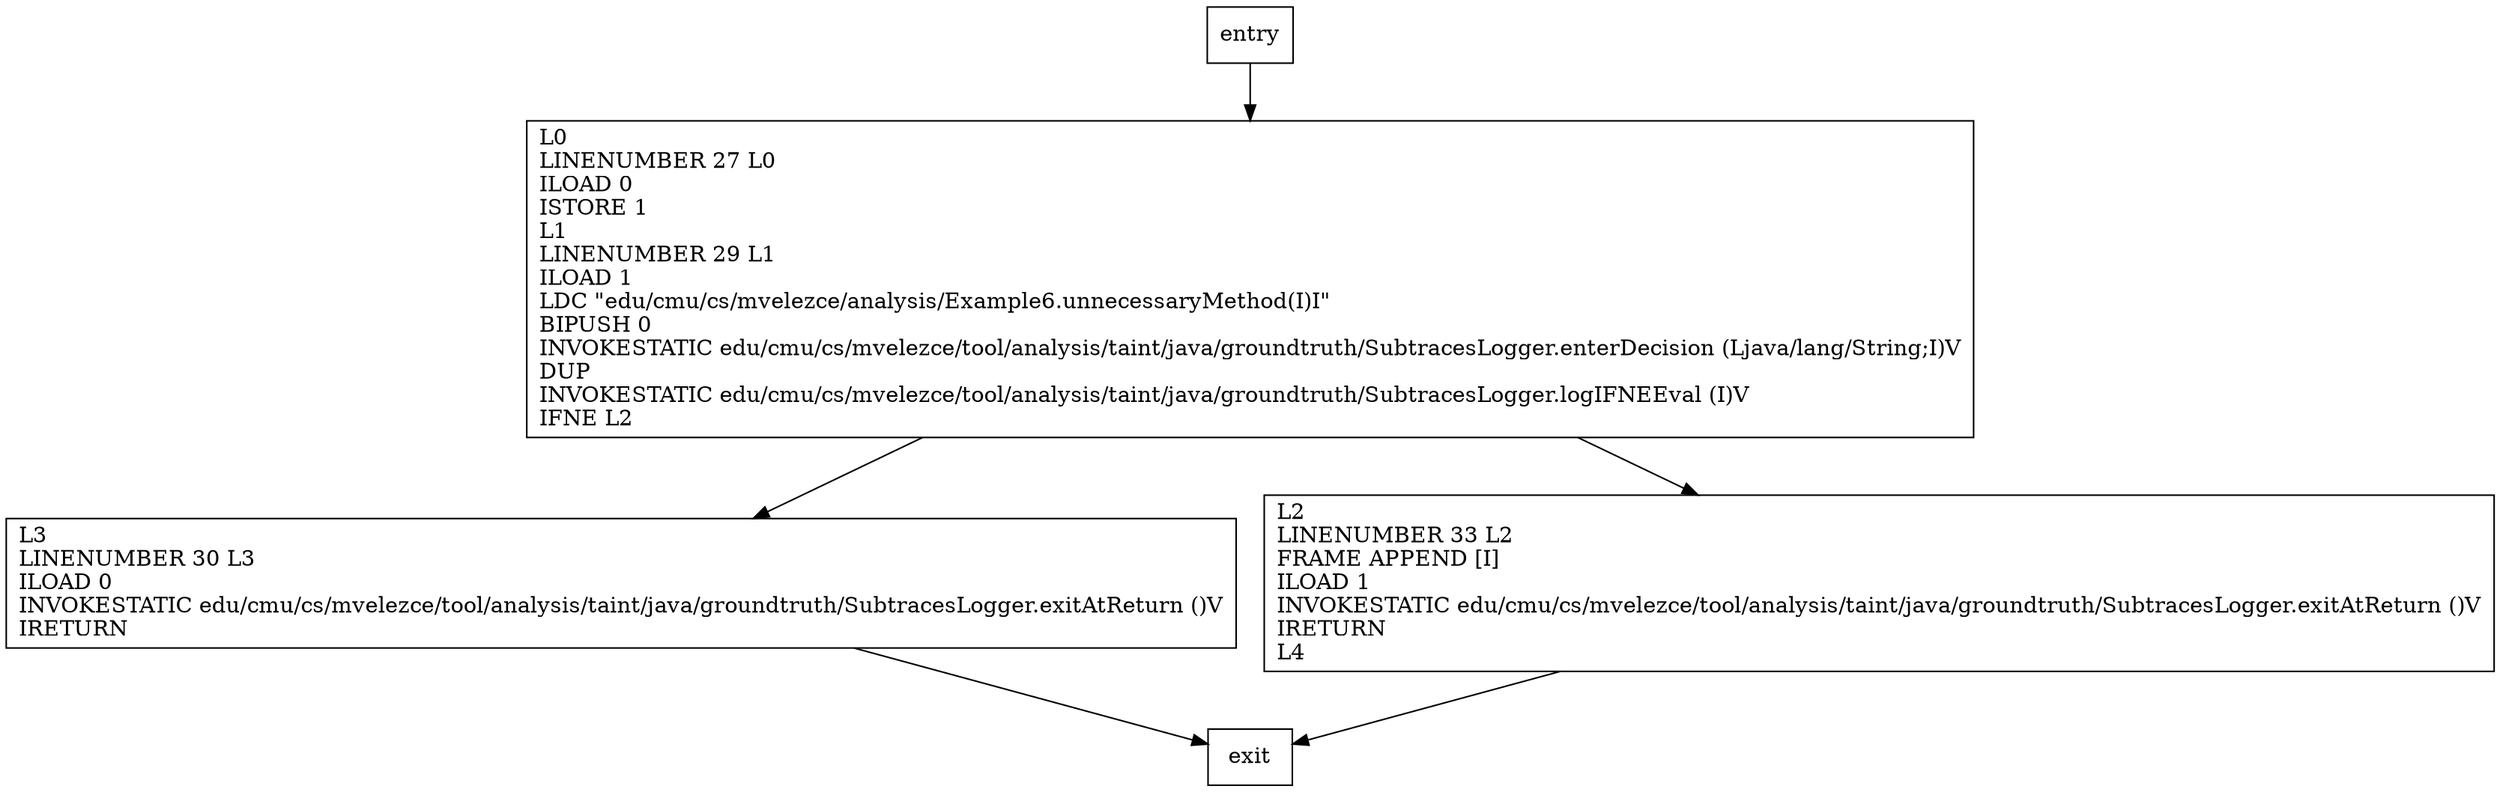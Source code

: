 digraph unnecessaryMethod {
node [shape=record];
1019727704 [label="L0\lLINENUMBER 27 L0\lILOAD 0\lISTORE 1\lL1\lLINENUMBER 29 L1\lILOAD 1\lLDC \"edu/cmu/cs/mvelezce/analysis/Example6.unnecessaryMethod(I)I\"\lBIPUSH 0\lINVOKESTATIC edu/cmu/cs/mvelezce/tool/analysis/taint/java/groundtruth/SubtracesLogger.enterDecision (Ljava/lang/String;I)V\lDUP\lINVOKESTATIC edu/cmu/cs/mvelezce/tool/analysis/taint/java/groundtruth/SubtracesLogger.logIFNEEval (I)V\lIFNE L2\l"];
1515604577 [label="L3\lLINENUMBER 30 L3\lILOAD 0\lINVOKESTATIC edu/cmu/cs/mvelezce/tool/analysis/taint/java/groundtruth/SubtracesLogger.exitAtReturn ()V\lIRETURN\l"];
134057761 [label="L2\lLINENUMBER 33 L2\lFRAME APPEND [I]\lILOAD 1\lINVOKESTATIC edu/cmu/cs/mvelezce/tool/analysis/taint/java/groundtruth/SubtracesLogger.exitAtReturn ()V\lIRETURN\lL4\l"];
entry;
exit;
entry -> 1019727704;
1019727704 -> 1515604577;
1019727704 -> 134057761;
1515604577 -> exit;
134057761 -> exit;
}
